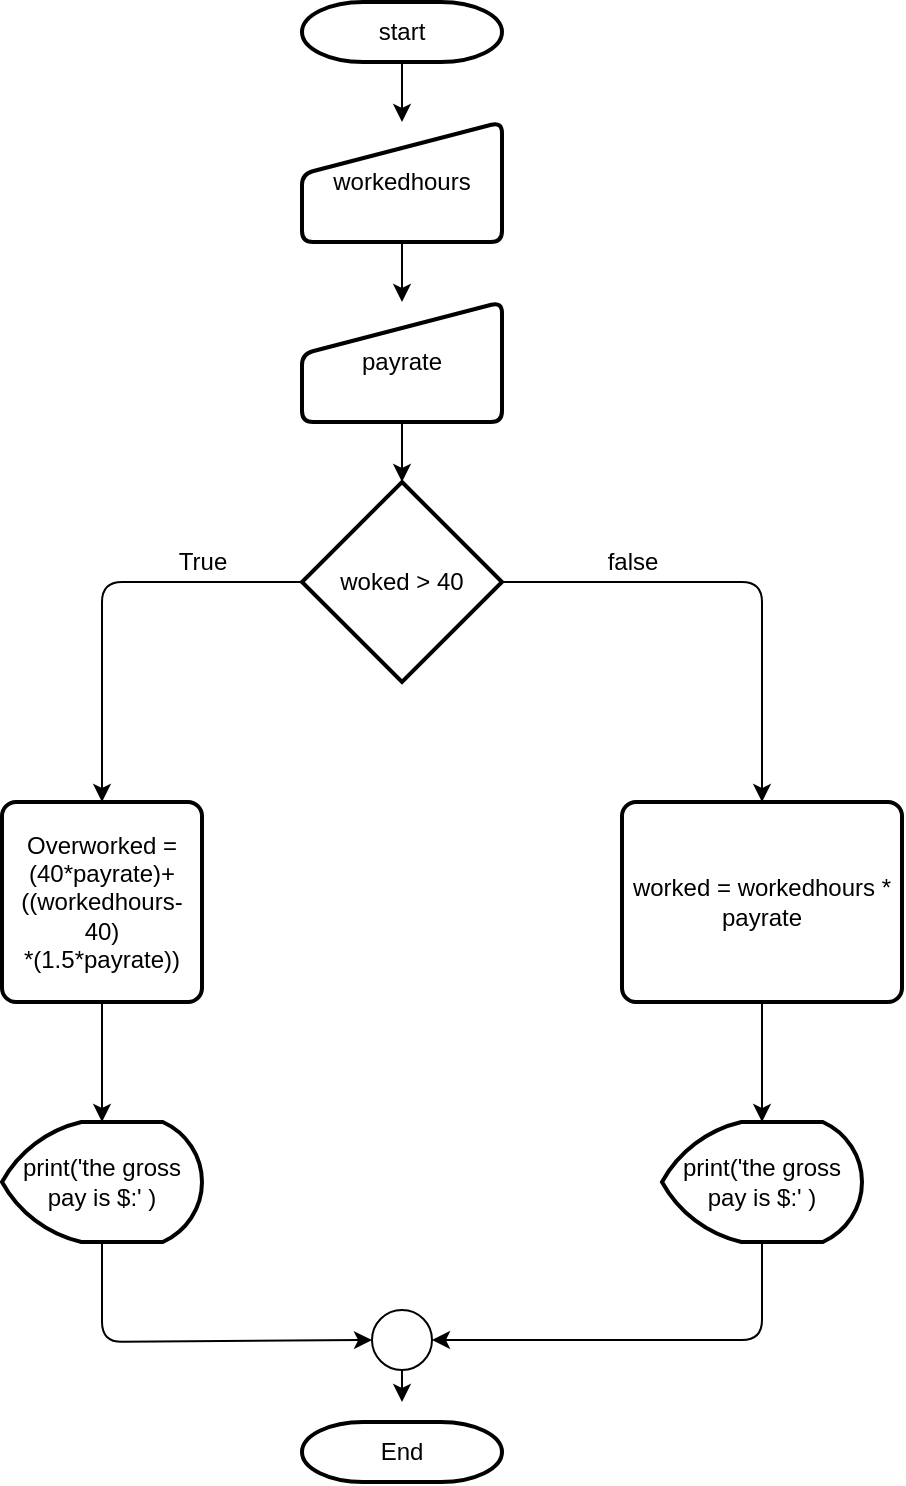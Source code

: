 <mxfile>
    <diagram id="CBqJqqooa9-ec5W1gBzy" name="Page-1">
        <mxGraphModel dx="1129" dy="693" grid="1" gridSize="10" guides="1" tooltips="1" connect="1" arrows="1" fold="1" page="1" pageScale="1" pageWidth="850" pageHeight="1100" math="0" shadow="0">
            <root>
                <mxCell id="0"/>
                <mxCell id="1" parent="0"/>
                <mxCell id="39" style="edgeStyle=none;html=1;exitX=0.5;exitY=1;exitDx=0;exitDy=0;exitPerimeter=0;" parent="1" source="2" target="36" edge="1">
                    <mxGeometry relative="1" as="geometry"/>
                </mxCell>
                <mxCell id="2" value="start" style="strokeWidth=2;html=1;shape=mxgraph.flowchart.terminator;whiteSpace=wrap;" parent="1" vertex="1">
                    <mxGeometry x="260" y="60" width="100" height="30" as="geometry"/>
                </mxCell>
                <mxCell id="59" style="edgeStyle=none;html=1;exitX=0.5;exitY=1;exitDx=0;exitDy=0;entryX=0.5;entryY=0;entryDx=0;entryDy=0;entryPerimeter=0;" parent="1" source="35" target="43" edge="1">
                    <mxGeometry relative="1" as="geometry"/>
                </mxCell>
                <mxCell id="35" value="payrate" style="html=1;strokeWidth=2;shape=manualInput;whiteSpace=wrap;rounded=1;size=26;arcSize=11;" parent="1" vertex="1">
                    <mxGeometry x="260" y="210" width="100" height="60" as="geometry"/>
                </mxCell>
                <mxCell id="40" style="edgeStyle=none;html=1;exitX=0.5;exitY=1;exitDx=0;exitDy=0;" parent="1" source="36" target="35" edge="1">
                    <mxGeometry relative="1" as="geometry"/>
                </mxCell>
                <mxCell id="36" value="workedhours" style="html=1;strokeWidth=2;shape=manualInput;whiteSpace=wrap;rounded=1;size=26;arcSize=11;" parent="1" vertex="1">
                    <mxGeometry x="260" y="120" width="100" height="60" as="geometry"/>
                </mxCell>
                <mxCell id="53" style="edgeStyle=none;html=1;exitX=0;exitY=0.5;exitDx=0;exitDy=0;exitPerimeter=0;entryX=0.5;entryY=0;entryDx=0;entryDy=0;" parent="1" source="43" target="45" edge="1">
                    <mxGeometry relative="1" as="geometry">
                        <Array as="points">
                            <mxPoint x="160" y="350"/>
                        </Array>
                    </mxGeometry>
                </mxCell>
                <mxCell id="62" style="edgeStyle=none;html=1;exitX=1;exitY=0.5;exitDx=0;exitDy=0;exitPerimeter=0;entryX=0.5;entryY=0;entryDx=0;entryDy=0;" parent="1" source="43" target="44" edge="1">
                    <mxGeometry relative="1" as="geometry">
                        <Array as="points">
                            <mxPoint x="490" y="350"/>
                        </Array>
                    </mxGeometry>
                </mxCell>
                <mxCell id="43" value="woked &amp;gt; 40" style="strokeWidth=2;html=1;shape=mxgraph.flowchart.decision;whiteSpace=wrap;" parent="1" vertex="1">
                    <mxGeometry x="260" y="300" width="100" height="100" as="geometry"/>
                </mxCell>
                <mxCell id="63" style="edgeStyle=none;html=1;exitX=0.5;exitY=1;exitDx=0;exitDy=0;entryX=0.5;entryY=0;entryDx=0;entryDy=0;entryPerimeter=0;" parent="1" source="44" target="52" edge="1">
                    <mxGeometry relative="1" as="geometry"/>
                </mxCell>
                <mxCell id="44" value="worked = workedhours * payrate" style="rounded=1;whiteSpace=wrap;html=1;absoluteArcSize=1;arcSize=14;strokeWidth=2;" parent="1" vertex="1">
                    <mxGeometry x="420" y="460" width="140" height="100" as="geometry"/>
                </mxCell>
                <mxCell id="55" style="edgeStyle=none;html=1;exitX=0.5;exitY=1;exitDx=0;exitDy=0;entryX=0.5;entryY=0;entryDx=0;entryDy=0;entryPerimeter=0;" parent="1" source="45" target="50" edge="1">
                    <mxGeometry relative="1" as="geometry"/>
                </mxCell>
                <mxCell id="45" value="Overworked = (40*payrate)+((workedhours-40)&lt;br&gt;*(1.5*payrate))" style="rounded=1;whiteSpace=wrap;html=1;absoluteArcSize=1;arcSize=14;strokeWidth=2;" parent="1" vertex="1">
                    <mxGeometry x="110" y="460" width="100" height="100" as="geometry"/>
                </mxCell>
                <mxCell id="46" value="End" style="strokeWidth=2;html=1;shape=mxgraph.flowchart.terminator;whiteSpace=wrap;" parent="1" vertex="1">
                    <mxGeometry x="260" y="770" width="100" height="30" as="geometry"/>
                </mxCell>
                <mxCell id="65" style="edgeStyle=none;html=1;exitX=0.5;exitY=1;exitDx=0;exitDy=0;exitPerimeter=0;" parent="1" source="48" edge="1">
                    <mxGeometry relative="1" as="geometry">
                        <mxPoint x="310" y="760" as="targetPoint"/>
                    </mxGeometry>
                </mxCell>
                <mxCell id="48" value="" style="verticalLabelPosition=bottom;verticalAlign=top;html=1;shape=mxgraph.flowchart.on-page_reference;" parent="1" vertex="1">
                    <mxGeometry x="295" y="714" width="30" height="30" as="geometry"/>
                </mxCell>
                <mxCell id="58" style="edgeStyle=none;html=1;exitX=0.5;exitY=1;exitDx=0;exitDy=0;exitPerimeter=0;entryX=0;entryY=0.5;entryDx=0;entryDy=0;entryPerimeter=0;" parent="1" source="50" target="48" edge="1">
                    <mxGeometry relative="1" as="geometry">
                        <Array as="points">
                            <mxPoint x="160" y="730"/>
                        </Array>
                    </mxGeometry>
                </mxCell>
                <mxCell id="50" value="print('the gross pay is $:' )" style="strokeWidth=2;html=1;shape=mxgraph.flowchart.display;whiteSpace=wrap;" parent="1" vertex="1">
                    <mxGeometry x="110" y="620" width="100" height="60" as="geometry"/>
                </mxCell>
                <mxCell id="64" style="edgeStyle=none;html=1;exitX=0.5;exitY=1;exitDx=0;exitDy=0;exitPerimeter=0;entryX=1;entryY=0.5;entryDx=0;entryDy=0;entryPerimeter=0;" parent="1" source="52" target="48" edge="1">
                    <mxGeometry relative="1" as="geometry">
                        <Array as="points">
                            <mxPoint x="490" y="729"/>
                        </Array>
                    </mxGeometry>
                </mxCell>
                <mxCell id="52" value="print('the gross pay is $:' )" style="strokeWidth=2;html=1;shape=mxgraph.flowchart.display;whiteSpace=wrap;" parent="1" vertex="1">
                    <mxGeometry x="440" y="620" width="100" height="60" as="geometry"/>
                </mxCell>
                <mxCell id="60" value="True" style="text;html=1;resizable=0;autosize=1;align=center;verticalAlign=middle;points=[];fillColor=none;strokeColor=none;rounded=0;" parent="1" vertex="1">
                    <mxGeometry x="190" y="330" width="40" height="20" as="geometry"/>
                </mxCell>
                <mxCell id="61" value="false" style="text;html=1;resizable=0;autosize=1;align=center;verticalAlign=middle;points=[];fillColor=none;strokeColor=none;rounded=0;" parent="1" vertex="1">
                    <mxGeometry x="405" y="330" width="40" height="20" as="geometry"/>
                </mxCell>
            </root>
        </mxGraphModel>
    </diagram>
</mxfile>